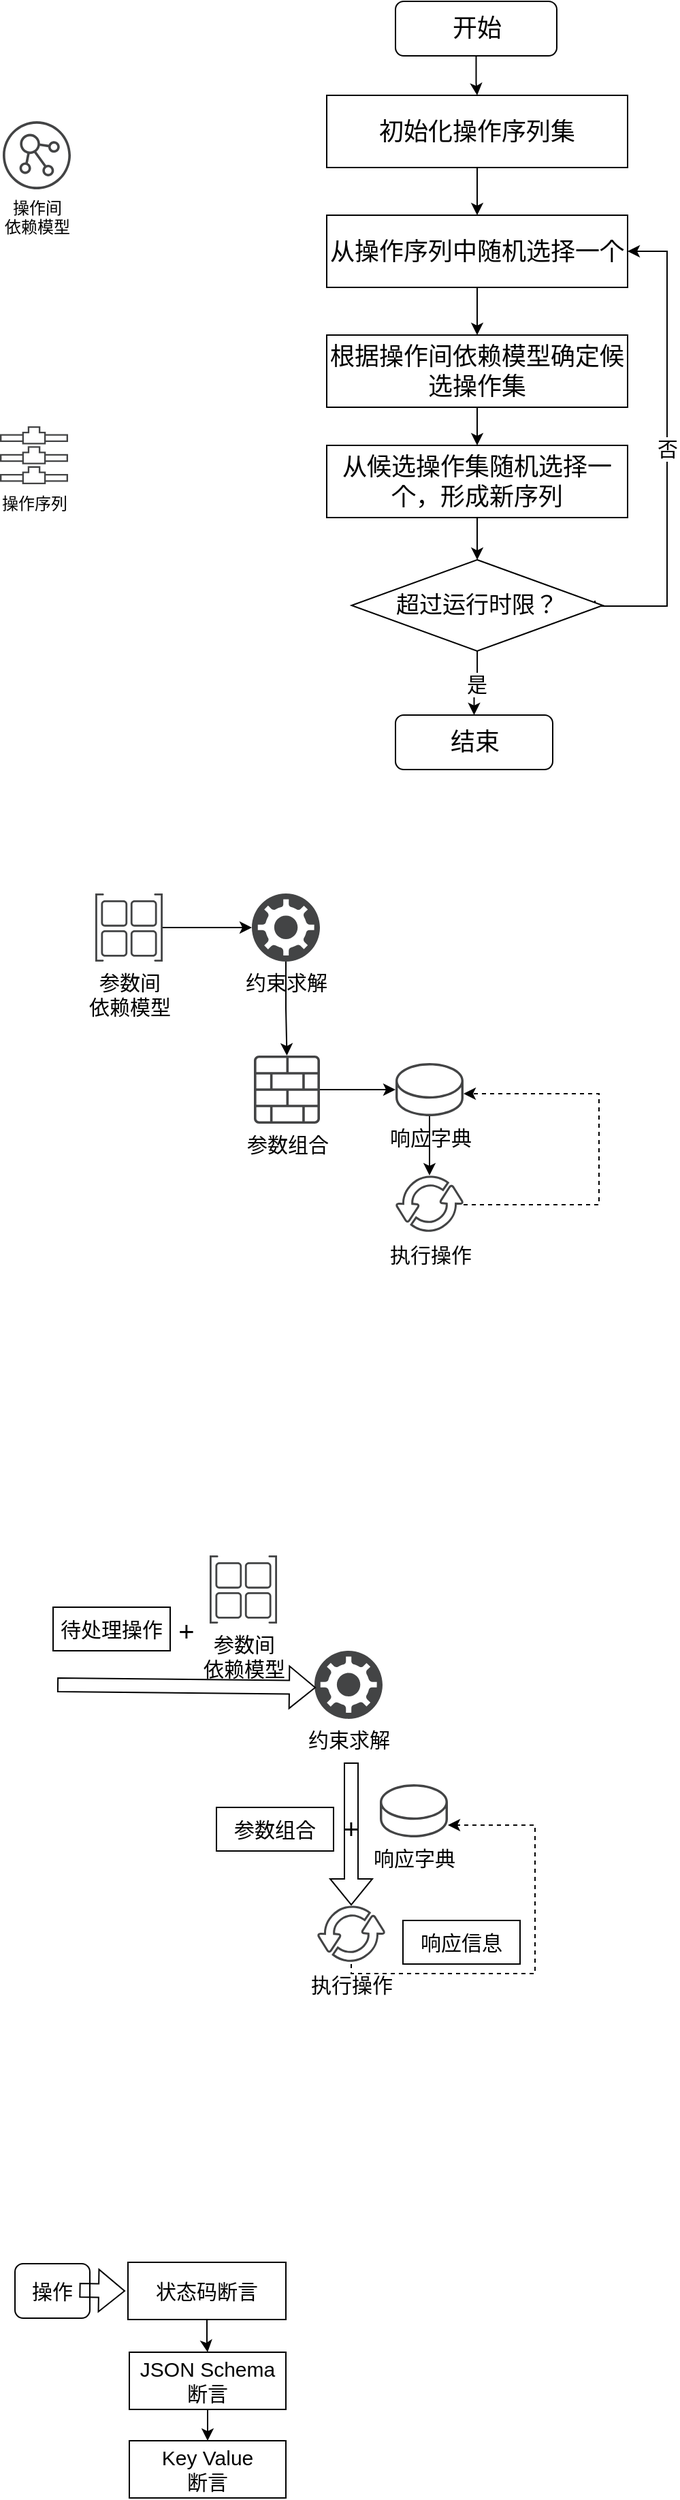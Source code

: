 <mxfile version="18.0.2" type="github">
  <diagram id="qcw5w06dxHw6riU8rMZ6" name="第 1 页">
    <mxGraphModel dx="785" dy="513" grid="0" gridSize="10" guides="1" tooltips="1" connect="1" arrows="1" fold="1" page="1" pageScale="1" pageWidth="827" pageHeight="1169" math="0" shadow="0">
      <root>
        <mxCell id="0" />
        <mxCell id="1" parent="0" />
        <mxCell id="fodWNSY7NhRpLWuz4Wl4-1" value="操作间&lt;br&gt;依赖模型" style="sketch=0;pointerEvents=1;shadow=0;dashed=0;html=1;strokeColor=none;fillColor=#434445;aspect=fixed;labelPosition=center;verticalLabelPosition=bottom;verticalAlign=top;align=center;outlineConnect=0;shape=mxgraph.vvd.nsx_controller;" vertex="1" parent="1">
          <mxGeometry x="156" y="173" width="50" height="50" as="geometry" />
        </mxCell>
        <mxCell id="fodWNSY7NhRpLWuz4Wl4-2" value="操作序列" style="sketch=0;pointerEvents=1;shadow=0;dashed=0;html=1;strokeColor=none;fillColor=#434445;aspect=fixed;labelPosition=center;verticalLabelPosition=bottom;verticalAlign=top;align=center;outlineConnect=0;shape=mxgraph.vvd.edge_gateway;" vertex="1" parent="1">
          <mxGeometry x="154" y="397" width="50" height="42.5" as="geometry" />
        </mxCell>
        <mxCell id="fodWNSY7NhRpLWuz4Wl4-9" value="" style="edgeStyle=orthogonalEdgeStyle;rounded=0;orthogonalLoop=1;jettySize=auto;html=1;" edge="1" parent="1" source="fodWNSY7NhRpLWuz4Wl4-4" target="fodWNSY7NhRpLWuz4Wl4-6">
          <mxGeometry relative="1" as="geometry" />
        </mxCell>
        <mxCell id="fodWNSY7NhRpLWuz4Wl4-4" value="初始化操作序列集" style="rounded=0;whiteSpace=wrap;html=1;fontSize=18;" vertex="1" parent="1">
          <mxGeometry x="394" y="154" width="221" height="53" as="geometry" />
        </mxCell>
        <mxCell id="fodWNSY7NhRpLWuz4Wl4-10" value="" style="edgeStyle=orthogonalEdgeStyle;rounded=0;orthogonalLoop=1;jettySize=auto;html=1;entryX=0.5;entryY=0;entryDx=0;entryDy=0;" edge="1" parent="1" source="fodWNSY7NhRpLWuz4Wl4-6" target="fodWNSY7NhRpLWuz4Wl4-7">
          <mxGeometry relative="1" as="geometry" />
        </mxCell>
        <mxCell id="fodWNSY7NhRpLWuz4Wl4-6" value="从操作序列中随机选择一个" style="rounded=0;whiteSpace=wrap;html=1;fontSize=18;" vertex="1" parent="1">
          <mxGeometry x="394" y="242" width="221" height="53" as="geometry" />
        </mxCell>
        <mxCell id="fodWNSY7NhRpLWuz4Wl4-11" value="" style="edgeStyle=orthogonalEdgeStyle;rounded=0;orthogonalLoop=1;jettySize=auto;html=1;" edge="1" parent="1" source="fodWNSY7NhRpLWuz4Wl4-7" target="fodWNSY7NhRpLWuz4Wl4-8">
          <mxGeometry relative="1" as="geometry" />
        </mxCell>
        <mxCell id="fodWNSY7NhRpLWuz4Wl4-7" value="根据操作间依赖模型确定候选操作集" style="rounded=0;whiteSpace=wrap;html=1;fontSize=18;" vertex="1" parent="1">
          <mxGeometry x="394" y="330" width="221" height="53" as="geometry" />
        </mxCell>
        <mxCell id="fodWNSY7NhRpLWuz4Wl4-13" value="" style="edgeStyle=orthogonalEdgeStyle;rounded=0;orthogonalLoop=1;jettySize=auto;html=1;" edge="1" parent="1" source="fodWNSY7NhRpLWuz4Wl4-8" target="fodWNSY7NhRpLWuz4Wl4-12">
          <mxGeometry relative="1" as="geometry" />
        </mxCell>
        <mxCell id="fodWNSY7NhRpLWuz4Wl4-8" value="从候选操作集随机选择一个，形成新序列" style="rounded=0;whiteSpace=wrap;html=1;fontSize=18;" vertex="1" parent="1">
          <mxGeometry x="394" y="411" width="221" height="53" as="geometry" />
        </mxCell>
        <mxCell id="fodWNSY7NhRpLWuz4Wl4-17" value="是" style="edgeStyle=orthogonalEdgeStyle;rounded=0;orthogonalLoop=1;jettySize=auto;html=1;fontSize=15;" edge="1" parent="1" source="fodWNSY7NhRpLWuz4Wl4-12" target="fodWNSY7NhRpLWuz4Wl4-16">
          <mxGeometry relative="1" as="geometry" />
        </mxCell>
        <mxCell id="fodWNSY7NhRpLWuz4Wl4-20" value="否" style="edgeStyle=orthogonalEdgeStyle;rounded=0;orthogonalLoop=1;jettySize=auto;html=1;entryX=1;entryY=0.5;entryDx=0;entryDy=0;exitX=0.969;exitY=0.448;exitDx=0;exitDy=0;exitPerimeter=0;fontSize=15;" edge="1" parent="1" source="fodWNSY7NhRpLWuz4Wl4-12" target="fodWNSY7NhRpLWuz4Wl4-6">
          <mxGeometry relative="1" as="geometry">
            <Array as="points">
              <mxPoint x="591" y="529" />
              <mxPoint x="644" y="529" />
              <mxPoint x="644" y="269" />
            </Array>
          </mxGeometry>
        </mxCell>
        <mxCell id="fodWNSY7NhRpLWuz4Wl4-12" value="超过运行时限？" style="rhombus;whiteSpace=wrap;html=1;rounded=0;fontSize=17;" vertex="1" parent="1">
          <mxGeometry x="412.25" y="495" width="184.5" height="67" as="geometry" />
        </mxCell>
        <mxCell id="fodWNSY7NhRpLWuz4Wl4-16" value="结束" style="rounded=1;whiteSpace=wrap;html=1;fontSize=18;" vertex="1" parent="1">
          <mxGeometry x="444.5" y="609" width="115.5" height="40" as="geometry" />
        </mxCell>
        <mxCell id="fodWNSY7NhRpLWuz4Wl4-19" value="" style="edgeStyle=orthogonalEdgeStyle;rounded=0;orthogonalLoop=1;jettySize=auto;html=1;" edge="1" parent="1" source="fodWNSY7NhRpLWuz4Wl4-18" target="fodWNSY7NhRpLWuz4Wl4-4">
          <mxGeometry relative="1" as="geometry" />
        </mxCell>
        <mxCell id="fodWNSY7NhRpLWuz4Wl4-18" value="开始" style="rounded=1;whiteSpace=wrap;html=1;fontSize=18;" vertex="1" parent="1">
          <mxGeometry x="444.5" y="85" width="118.5" height="40" as="geometry" />
        </mxCell>
        <mxCell id="fodWNSY7NhRpLWuz4Wl4-21" value="操作" style="rounded=1;whiteSpace=wrap;html=1;fontSize=15;" vertex="1" parent="1">
          <mxGeometry x="165" y="1746" width="55" height="40" as="geometry" />
        </mxCell>
        <mxCell id="fodWNSY7NhRpLWuz4Wl4-22" value="" style="shape=flexArrow;endArrow=classic;html=1;rounded=0;fontSize=15;" edge="1" parent="1">
          <mxGeometry width="50" height="50" relative="1" as="geometry">
            <mxPoint x="212.25" y="1765.5" as="sourcePoint" />
            <mxPoint x="246" y="1766" as="targetPoint" />
          </mxGeometry>
        </mxCell>
        <mxCell id="fodWNSY7NhRpLWuz4Wl4-30" value="" style="edgeStyle=orthogonalEdgeStyle;rounded=0;orthogonalLoop=1;jettySize=auto;html=1;fontSize=15;" edge="1" parent="1" source="fodWNSY7NhRpLWuz4Wl4-23" target="fodWNSY7NhRpLWuz4Wl4-27">
          <mxGeometry relative="1" as="geometry" />
        </mxCell>
        <mxCell id="fodWNSY7NhRpLWuz4Wl4-23" value="状态码断言" style="rounded=0;whiteSpace=wrap;html=1;fontSize=15;" vertex="1" parent="1">
          <mxGeometry x="248" y="1745" width="116" height="42" as="geometry" />
        </mxCell>
        <mxCell id="fodWNSY7NhRpLWuz4Wl4-26" value="Key Value&lt;br&gt;断言" style="rounded=0;whiteSpace=wrap;html=1;fontSize=15;" vertex="1" parent="1">
          <mxGeometry x="249" y="1876" width="115" height="42" as="geometry" />
        </mxCell>
        <mxCell id="fodWNSY7NhRpLWuz4Wl4-31" value="" style="edgeStyle=orthogonalEdgeStyle;rounded=0;orthogonalLoop=1;jettySize=auto;html=1;fontSize=15;" edge="1" parent="1" source="fodWNSY7NhRpLWuz4Wl4-27" target="fodWNSY7NhRpLWuz4Wl4-26">
          <mxGeometry relative="1" as="geometry" />
        </mxCell>
        <mxCell id="fodWNSY7NhRpLWuz4Wl4-27" value="JSON Schema&lt;br&gt;断言" style="rounded=0;whiteSpace=wrap;html=1;fontSize=15;" vertex="1" parent="1">
          <mxGeometry x="249" y="1811" width="115" height="42" as="geometry" />
        </mxCell>
        <mxCell id="fodWNSY7NhRpLWuz4Wl4-37" value="" style="edgeStyle=orthogonalEdgeStyle;rounded=0;orthogonalLoop=1;jettySize=auto;html=1;fontSize=15;" edge="1" parent="1" source="fodWNSY7NhRpLWuz4Wl4-32" target="fodWNSY7NhRpLWuz4Wl4-35">
          <mxGeometry relative="1" as="geometry" />
        </mxCell>
        <mxCell id="fodWNSY7NhRpLWuz4Wl4-32" value="参数间&lt;br&gt;依赖模型" style="sketch=0;pointerEvents=1;shadow=0;dashed=0;html=1;strokeColor=none;fillColor=#434445;aspect=fixed;labelPosition=center;verticalLabelPosition=bottom;verticalAlign=top;align=center;outlineConnect=0;shape=mxgraph.vvd.site_container;fontSize=15;" vertex="1" parent="1">
          <mxGeometry x="224" y="740" width="49.5" height="50" as="geometry" />
        </mxCell>
        <mxCell id="fodWNSY7NhRpLWuz4Wl4-39" value="" style="edgeStyle=orthogonalEdgeStyle;rounded=0;orthogonalLoop=1;jettySize=auto;html=1;fontSize=15;" edge="1" parent="1" source="fodWNSY7NhRpLWuz4Wl4-33" target="fodWNSY7NhRpLWuz4Wl4-36">
          <mxGeometry relative="1" as="geometry" />
        </mxCell>
        <mxCell id="fodWNSY7NhRpLWuz4Wl4-33" value="参数组合" style="sketch=0;pointerEvents=1;shadow=0;dashed=0;html=1;strokeColor=none;fillColor=#434445;aspect=fixed;labelPosition=center;verticalLabelPosition=bottom;verticalAlign=top;align=center;outlineConnect=0;shape=mxgraph.vvd.logical_firewall;fontSize=15;" vertex="1" parent="1">
          <mxGeometry x="340.5" y="859" width="48.5" height="50" as="geometry" />
        </mxCell>
        <mxCell id="fodWNSY7NhRpLWuz4Wl4-38" value="" style="edgeStyle=orthogonalEdgeStyle;rounded=0;orthogonalLoop=1;jettySize=auto;html=1;fontSize=15;" edge="1" parent="1" source="fodWNSY7NhRpLWuz4Wl4-35" target="fodWNSY7NhRpLWuz4Wl4-33">
          <mxGeometry relative="1" as="geometry" />
        </mxCell>
        <mxCell id="fodWNSY7NhRpLWuz4Wl4-35" value="约束求解" style="sketch=0;pointerEvents=1;shadow=0;dashed=0;html=1;strokeColor=none;fillColor=#434445;aspect=fixed;labelPosition=center;verticalLabelPosition=bottom;verticalAlign=top;align=center;outlineConnect=0;shape=mxgraph.vvd.vrealize_automation;fontSize=15;" vertex="1" parent="1">
          <mxGeometry x="339" y="740" width="50" height="50" as="geometry" />
        </mxCell>
        <mxCell id="fodWNSY7NhRpLWuz4Wl4-41" value="" style="edgeStyle=orthogonalEdgeStyle;rounded=0;orthogonalLoop=1;jettySize=auto;html=1;fontSize=15;" edge="1" parent="1" source="fodWNSY7NhRpLWuz4Wl4-36" target="fodWNSY7NhRpLWuz4Wl4-40">
          <mxGeometry relative="1" as="geometry" />
        </mxCell>
        <mxCell id="fodWNSY7NhRpLWuz4Wl4-36" value="响应字典" style="sketch=0;pointerEvents=1;shadow=0;dashed=0;html=1;strokeColor=none;fillColor=#434445;aspect=fixed;labelPosition=center;verticalLabelPosition=bottom;verticalAlign=top;align=center;outlineConnect=0;shape=mxgraph.vvd.datastore;fontSize=15;" vertex="1" parent="1">
          <mxGeometry x="444.5" y="864.5" width="50" height="39" as="geometry" />
        </mxCell>
        <mxCell id="fodWNSY7NhRpLWuz4Wl4-42" style="edgeStyle=orthogonalEdgeStyle;rounded=0;orthogonalLoop=1;jettySize=auto;html=1;fontSize=15;dashed=1;" edge="1" parent="1" source="fodWNSY7NhRpLWuz4Wl4-40" target="fodWNSY7NhRpLWuz4Wl4-36">
          <mxGeometry relative="1" as="geometry">
            <mxPoint x="565" y="856.167" as="targetPoint" />
            <Array as="points">
              <mxPoint x="594" y="969" />
              <mxPoint x="594" y="887" />
            </Array>
          </mxGeometry>
        </mxCell>
        <mxCell id="fodWNSY7NhRpLWuz4Wl4-40" value="执行操作" style="sketch=0;pointerEvents=1;shadow=0;dashed=0;html=1;strokeColor=none;fillColor=#434445;aspect=fixed;labelPosition=center;verticalLabelPosition=bottom;verticalAlign=top;align=center;outlineConnect=0;shape=mxgraph.vvd.business_continuity_data_protection;fontSize=15;" vertex="1" parent="1">
          <mxGeometry x="444.5" y="947" width="50" height="43" as="geometry" />
        </mxCell>
        <mxCell id="fodWNSY7NhRpLWuz4Wl4-43" value="待处理操作" style="rounded=0;whiteSpace=wrap;html=1;fontSize=15;" vertex="1" parent="1">
          <mxGeometry x="193" y="1264" width="86" height="32" as="geometry" />
        </mxCell>
        <mxCell id="fodWNSY7NhRpLWuz4Wl4-44" value="参数间&lt;br&gt;依赖模型" style="sketch=0;pointerEvents=1;shadow=0;dashed=0;html=1;strokeColor=none;fillColor=#434445;aspect=fixed;labelPosition=center;verticalLabelPosition=bottom;verticalAlign=top;align=center;outlineConnect=0;shape=mxgraph.vvd.site_container;fontSize=15;" vertex="1" parent="1">
          <mxGeometry x="308" y="1226" width="49.5" height="50" as="geometry" />
        </mxCell>
        <mxCell id="fodWNSY7NhRpLWuz4Wl4-45" value="约束求解" style="sketch=0;pointerEvents=1;shadow=0;dashed=0;html=1;strokeColor=none;fillColor=#434445;aspect=fixed;labelPosition=center;verticalLabelPosition=bottom;verticalAlign=top;align=center;outlineConnect=0;shape=mxgraph.vvd.vrealize_automation;fontSize=15;" vertex="1" parent="1">
          <mxGeometry x="385" y="1296" width="50" height="50" as="geometry" />
        </mxCell>
        <mxCell id="fodWNSY7NhRpLWuz4Wl4-46" value="" style="shape=flexArrow;endArrow=classic;html=1;rounded=0;fontSize=15;" edge="1" parent="1">
          <mxGeometry width="50" height="50" relative="1" as="geometry">
            <mxPoint x="196" y="1321" as="sourcePoint" />
            <mxPoint x="386" y="1323" as="targetPoint" />
          </mxGeometry>
        </mxCell>
        <mxCell id="fodWNSY7NhRpLWuz4Wl4-47" value="+" style="text;html=1;strokeColor=none;fillColor=none;align=center;verticalAlign=middle;whiteSpace=wrap;rounded=0;fontSize=20;" vertex="1" parent="1">
          <mxGeometry x="261" y="1266" width="60" height="30" as="geometry" />
        </mxCell>
        <mxCell id="fodWNSY7NhRpLWuz4Wl4-48" value="响应字典" style="sketch=0;pointerEvents=1;shadow=0;dashed=0;html=1;strokeColor=none;fillColor=#434445;aspect=fixed;labelPosition=center;verticalLabelPosition=bottom;verticalAlign=top;align=center;outlineConnect=0;shape=mxgraph.vvd.datastore;fontSize=15;" vertex="1" parent="1">
          <mxGeometry x="433" y="1394" width="50" height="39" as="geometry" />
        </mxCell>
        <mxCell id="fodWNSY7NhRpLWuz4Wl4-49" value="" style="shape=flexArrow;endArrow=classic;html=1;rounded=0;fontSize=15;" edge="1" parent="1">
          <mxGeometry width="50" height="50" relative="1" as="geometry">
            <mxPoint x="412.0" y="1378" as="sourcePoint" />
            <mxPoint x="412" y="1483" as="targetPoint" />
          </mxGeometry>
        </mxCell>
        <mxCell id="fodWNSY7NhRpLWuz4Wl4-50" value="+" style="text;html=1;strokeColor=none;fillColor=none;align=center;verticalAlign=middle;whiteSpace=wrap;rounded=0;fontSize=20;" vertex="1" parent="1">
          <mxGeometry x="382" y="1411" width="60" height="30" as="geometry" />
        </mxCell>
        <mxCell id="fodWNSY7NhRpLWuz4Wl4-51" value="参数组合" style="rounded=0;whiteSpace=wrap;html=1;fontSize=15;" vertex="1" parent="1">
          <mxGeometry x="313" y="1411" width="86" height="32" as="geometry" />
        </mxCell>
        <mxCell id="fodWNSY7NhRpLWuz4Wl4-53" style="edgeStyle=orthogonalEdgeStyle;rounded=0;orthogonalLoop=1;jettySize=auto;html=1;fontSize=20;dashed=1;" edge="1" parent="1" source="fodWNSY7NhRpLWuz4Wl4-52" target="fodWNSY7NhRpLWuz4Wl4-48">
          <mxGeometry relative="1" as="geometry">
            <mxPoint x="526.833" y="1424.167" as="targetPoint" />
            <Array as="points">
              <mxPoint x="412" y="1533" />
              <mxPoint x="547" y="1533" />
              <mxPoint x="547" y="1424" />
            </Array>
          </mxGeometry>
        </mxCell>
        <mxCell id="fodWNSY7NhRpLWuz4Wl4-52" value="执行操作" style="sketch=0;pointerEvents=1;shadow=0;dashed=0;html=1;strokeColor=none;fillColor=#434445;aspect=fixed;labelPosition=center;verticalLabelPosition=bottom;verticalAlign=top;align=center;outlineConnect=0;shape=mxgraph.vvd.business_continuity_data_protection;fontSize=15;" vertex="1" parent="1">
          <mxGeometry x="387" y="1483" width="50" height="43" as="geometry" />
        </mxCell>
        <mxCell id="fodWNSY7NhRpLWuz4Wl4-54" value="响应信息" style="rounded=0;whiteSpace=wrap;html=1;fontSize=15;" vertex="1" parent="1">
          <mxGeometry x="450" y="1494" width="86" height="32" as="geometry" />
        </mxCell>
      </root>
    </mxGraphModel>
  </diagram>
</mxfile>
